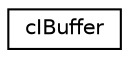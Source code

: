 digraph "Graphical Class Hierarchy"
{
 // LATEX_PDF_SIZE
  edge [fontname="Helvetica",fontsize="10",labelfontname="Helvetica",labelfontsize="10"];
  node [fontname="Helvetica",fontsize="10",shape=record];
  rankdir="LR";
  Node0 [label="cIBuffer",height=0.2,width=0.4,color="black", fillcolor="white", style="filled",URL="$classc_i_buffer.html",tooltip=" "];
}
